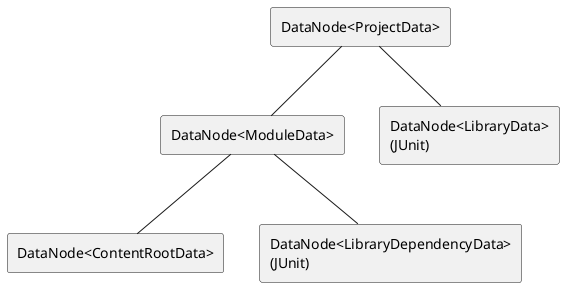 @startuml

rectangle "DataNode<ProjectData>" as root
rectangle "DataNode<ModuleData>" as child1
rectangle "DataNode<LibraryData>\n(JUnit)" as child2
rectangle "DataNode<ContentRootData>" as child11
rectangle "DataNode<LibraryDependencyData>\n(JUnit)" as child12


' Define the class relationships
root -- child1
root -- child2

child1 -- child11
child1 -- child12

@enduml
